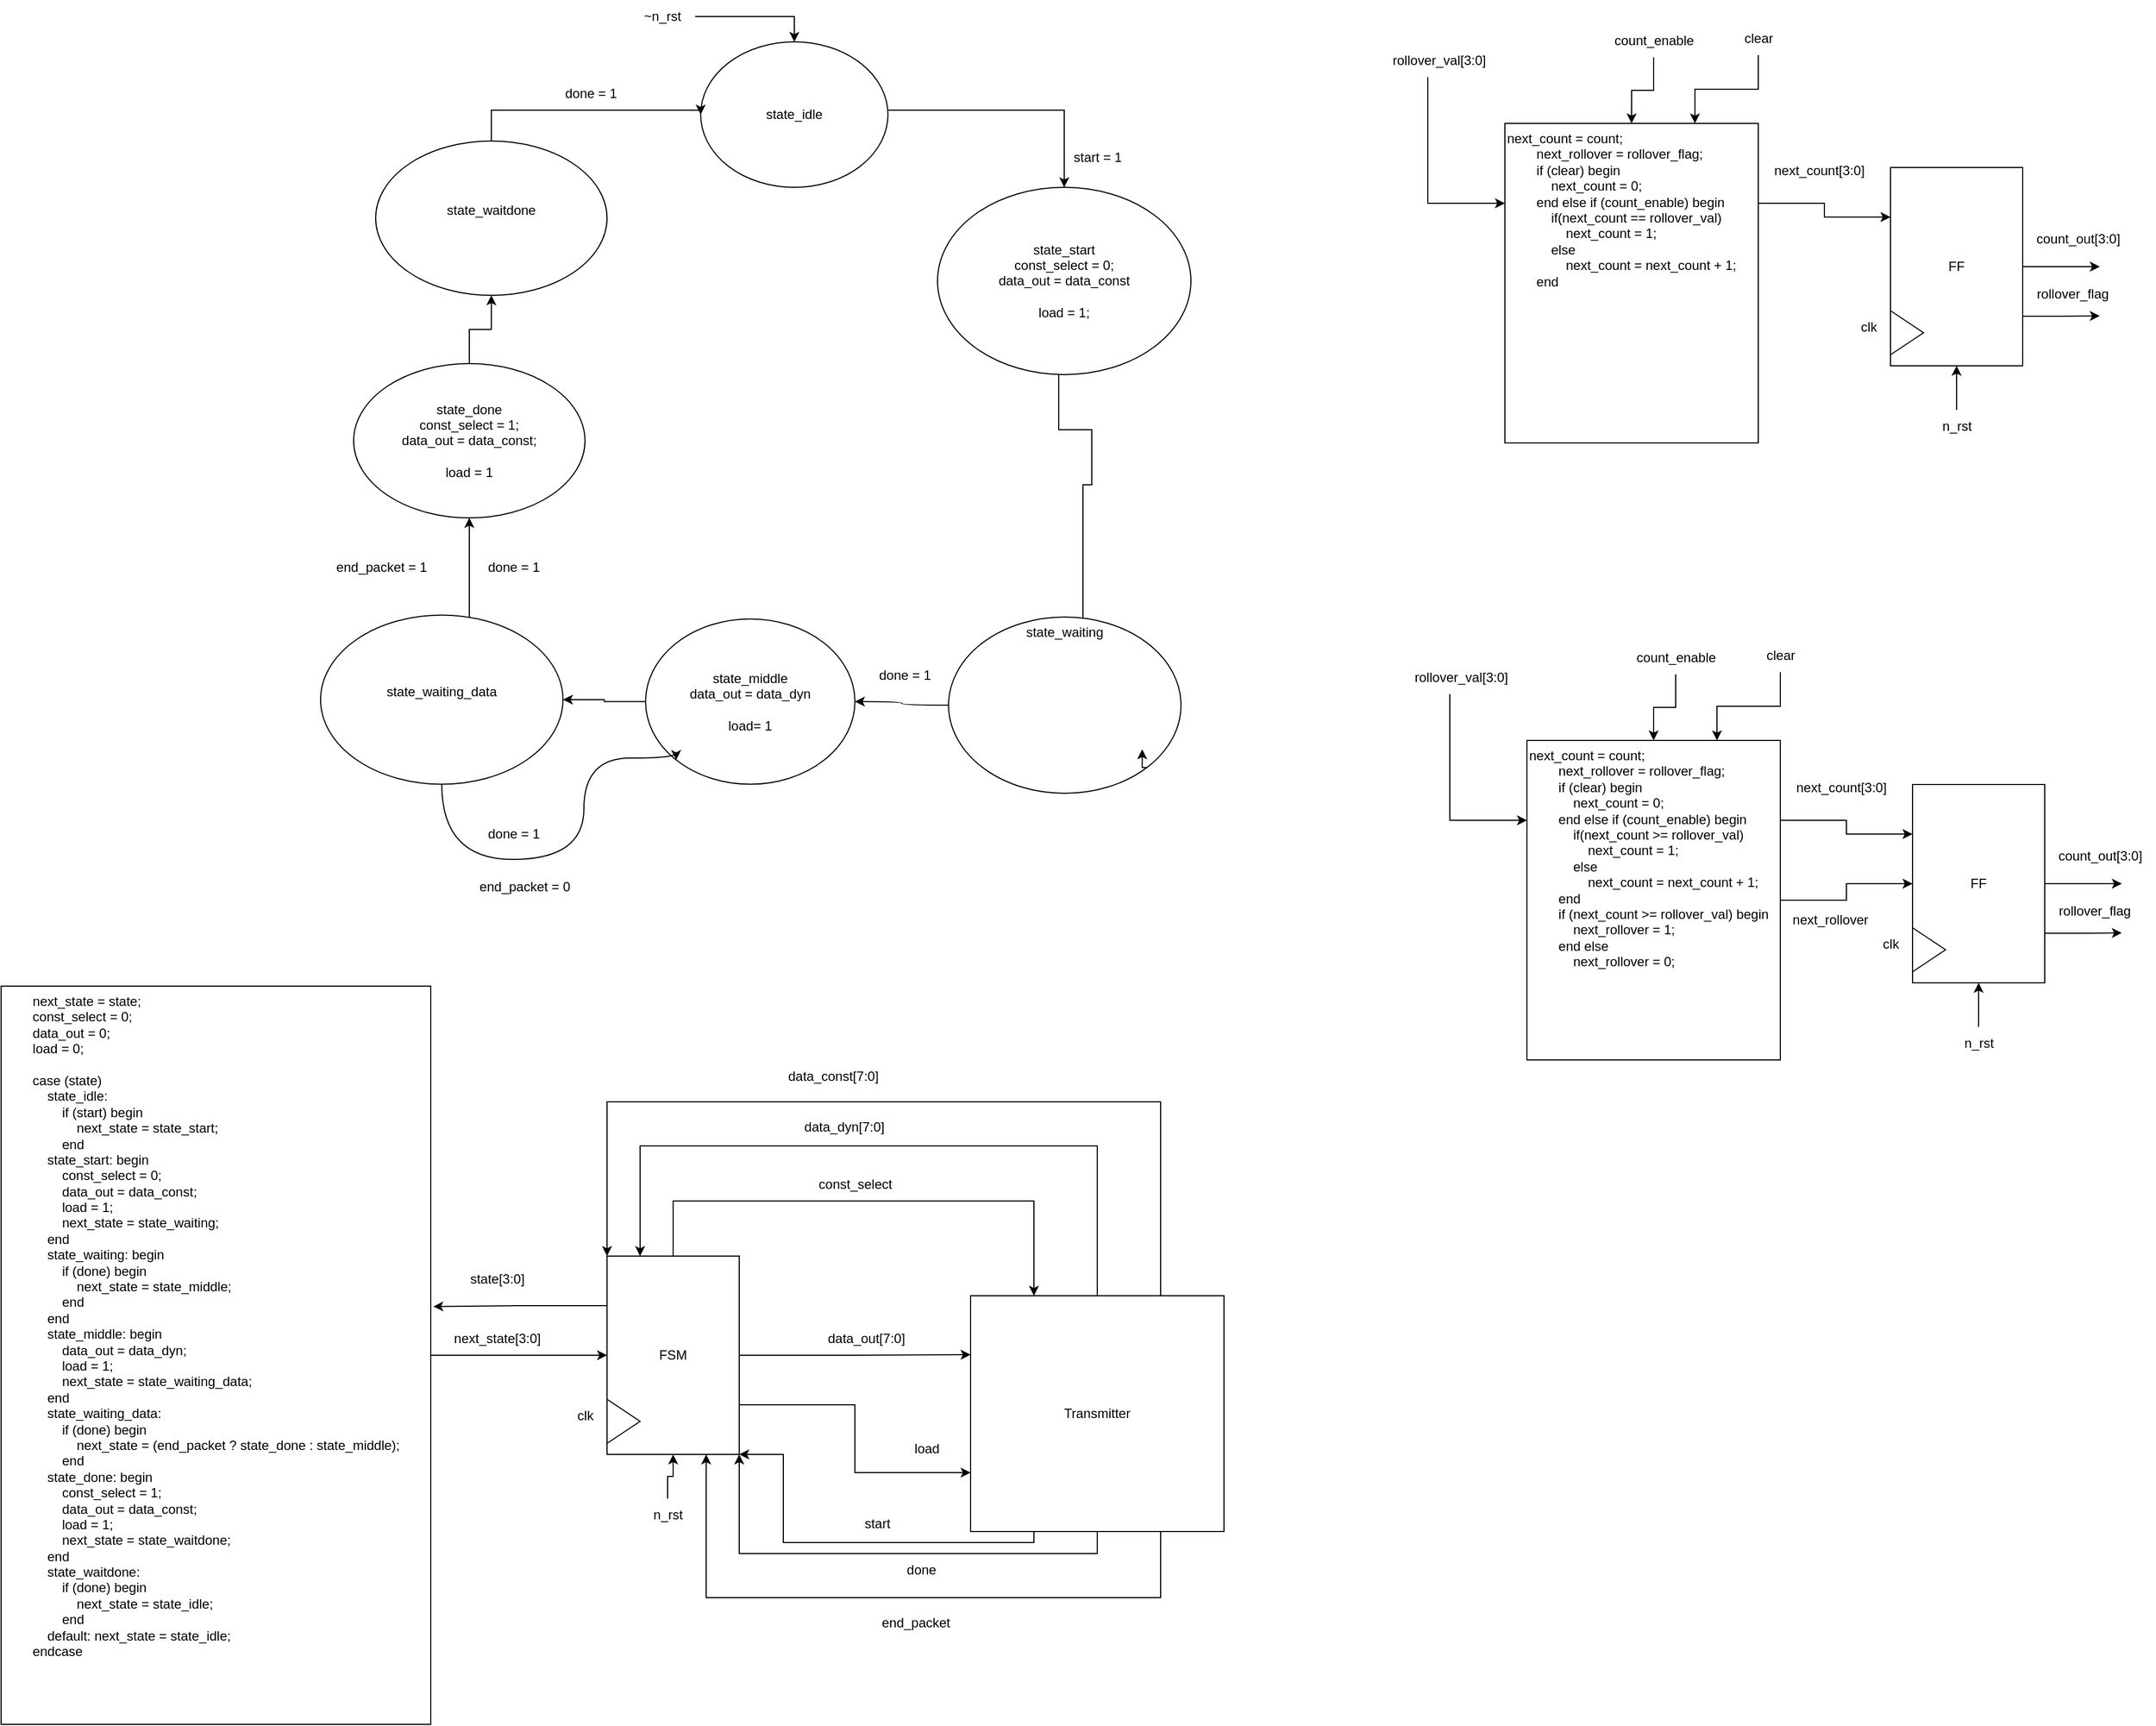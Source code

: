 <mxfile version="26.0.11">
  <diagram name="Page-1" id="50SsKfQvYK9gx2AvIsU-">
    <mxGraphModel dx="3149" dy="1291" grid="1" gridSize="10" guides="1" tooltips="1" connect="1" arrows="1" fold="1" page="1" pageScale="1" pageWidth="850" pageHeight="1100" math="0" shadow="0">
      <root>
        <mxCell id="0" />
        <mxCell id="1" parent="0" />
        <mxCell id="jVFi4coA5AOTTtgQ4oSD-25" value="" style="group" parent="1" vertex="1" connectable="0">
          <mxGeometry x="30" y="630" width="685" height="382" as="geometry" />
        </mxCell>
        <mxCell id="jVFi4coA5AOTTtgQ4oSD-8" style="edgeStyle=orthogonalEdgeStyle;rounded=0;orthogonalLoop=1;jettySize=auto;html=1;entryX=0;entryY=0.25;entryDx=0;entryDy=0;exitX=1;exitY=0.25;exitDx=0;exitDy=0;" parent="jVFi4coA5AOTTtgQ4oSD-25" source="jVFi4coA5AOTTtgQ4oSD-1" target="jVFi4coA5AOTTtgQ4oSD-3" edge="1">
          <mxGeometry relative="1" as="geometry" />
        </mxCell>
        <mxCell id="jVFi4coA5AOTTtgQ4oSD-23" style="edgeStyle=orthogonalEdgeStyle;rounded=0;orthogonalLoop=1;jettySize=auto;html=1;exitX=1;exitY=0.5;exitDx=0;exitDy=0;entryX=0;entryY=0.5;entryDx=0;entryDy=0;" parent="jVFi4coA5AOTTtgQ4oSD-25" source="jVFi4coA5AOTTtgQ4oSD-1" target="jVFi4coA5AOTTtgQ4oSD-3" edge="1">
          <mxGeometry relative="1" as="geometry" />
        </mxCell>
        <mxCell id="jVFi4coA5AOTTtgQ4oSD-1" value="&lt;div&gt;next_count = count;&lt;/div&gt;&lt;div&gt;&amp;nbsp; &amp;nbsp; &amp;nbsp; &amp;nbsp; next_rollover = rollover_flag;&lt;/div&gt;&lt;div&gt;&amp;nbsp; &amp;nbsp; &amp;nbsp; &amp;nbsp; if (clear) begin&lt;/div&gt;&lt;div&gt;&amp;nbsp; &amp;nbsp; &amp;nbsp; &amp;nbsp; &amp;nbsp; &amp;nbsp; next_count = 0;&lt;/div&gt;&lt;div&gt;&amp;nbsp; &amp;nbsp; &amp;nbsp; &amp;nbsp; end else if (count_enable) begin&lt;/div&gt;&lt;div&gt;&amp;nbsp; &amp;nbsp; &amp;nbsp; &amp;nbsp; &amp;nbsp; &amp;nbsp; if(next_count &amp;gt;= rollover_val)&lt;/div&gt;&lt;div&gt;&amp;nbsp; &amp;nbsp; &amp;nbsp; &amp;nbsp; &amp;nbsp; &amp;nbsp; &amp;nbsp; &amp;nbsp; next_count = 1;&amp;nbsp;&lt;/div&gt;&lt;div&gt;&amp;nbsp; &amp;nbsp; &amp;nbsp; &amp;nbsp; &amp;nbsp; &amp;nbsp; else&amp;nbsp;&lt;/div&gt;&lt;div&gt;&amp;nbsp; &amp;nbsp; &amp;nbsp; &amp;nbsp; &amp;nbsp; &amp;nbsp; &amp;nbsp; &amp;nbsp; next_count = next_count + 1;&lt;/div&gt;&lt;div&gt;&amp;nbsp; &amp;nbsp; &amp;nbsp; &amp;nbsp; end&lt;/div&gt;&lt;div&gt;&amp;nbsp; &amp;nbsp; &amp;nbsp; &amp;nbsp; if (next_count &amp;gt;= rollover_val) begin&lt;/div&gt;&lt;div&gt;&amp;nbsp; &amp;nbsp; &amp;nbsp; &amp;nbsp; &amp;nbsp; &amp;nbsp; next_rollover = 1;&lt;/div&gt;&lt;div&gt;&amp;nbsp; &amp;nbsp; &amp;nbsp; &amp;nbsp; end else&lt;/div&gt;&lt;div&gt;&amp;nbsp; &amp;nbsp; &amp;nbsp; &amp;nbsp; &amp;nbsp; &amp;nbsp; next_rollover = 0;&lt;/div&gt;" style="rounded=0;whiteSpace=wrap;html=1;align=left;verticalAlign=top;" parent="jVFi4coA5AOTTtgQ4oSD-25" vertex="1">
          <mxGeometry x="115" y="92" width="230" height="290" as="geometry" />
        </mxCell>
        <mxCell id="jVFi4coA5AOTTtgQ4oSD-5" value="" style="group" parent="jVFi4coA5AOTTtgQ4oSD-25" vertex="1" connectable="0">
          <mxGeometry x="465" y="132" width="120" height="180" as="geometry" />
        </mxCell>
        <mxCell id="jVFi4coA5AOTTtgQ4oSD-6" style="edgeStyle=orthogonalEdgeStyle;rounded=0;orthogonalLoop=1;jettySize=auto;html=1;" parent="jVFi4coA5AOTTtgQ4oSD-5" source="jVFi4coA5AOTTtgQ4oSD-3" edge="1">
          <mxGeometry relative="1" as="geometry">
            <mxPoint x="190" y="90" as="targetPoint" />
          </mxGeometry>
        </mxCell>
        <mxCell id="jVFi4coA5AOTTtgQ4oSD-13" style="edgeStyle=orthogonalEdgeStyle;rounded=0;orthogonalLoop=1;jettySize=auto;html=1;exitX=1;exitY=0.75;exitDx=0;exitDy=0;" parent="jVFi4coA5AOTTtgQ4oSD-5" source="jVFi4coA5AOTTtgQ4oSD-3" edge="1">
          <mxGeometry relative="1" as="geometry">
            <mxPoint x="190" y="134.724" as="targetPoint" />
          </mxGeometry>
        </mxCell>
        <mxCell id="jVFi4coA5AOTTtgQ4oSD-3" value="FF" style="rounded=0;whiteSpace=wrap;html=1;" parent="jVFi4coA5AOTTtgQ4oSD-5" vertex="1">
          <mxGeometry width="120" height="180" as="geometry" />
        </mxCell>
        <mxCell id="jVFi4coA5AOTTtgQ4oSD-4" value="" style="triangle;whiteSpace=wrap;html=1;" parent="jVFi4coA5AOTTtgQ4oSD-5" vertex="1">
          <mxGeometry y="130" width="30" height="40" as="geometry" />
        </mxCell>
        <mxCell id="jVFi4coA5AOTTtgQ4oSD-7" value="count_out[3:0]" style="text;html=1;align=center;verticalAlign=middle;resizable=0;points=[];autosize=1;strokeColor=none;fillColor=none;" parent="jVFi4coA5AOTTtgQ4oSD-25" vertex="1">
          <mxGeometry x="585" y="182" width="100" height="30" as="geometry" />
        </mxCell>
        <mxCell id="jVFi4coA5AOTTtgQ4oSD-9" value="next_count[3:0]" style="text;html=1;align=center;verticalAlign=middle;resizable=0;points=[];autosize=1;strokeColor=none;fillColor=none;" parent="jVFi4coA5AOTTtgQ4oSD-25" vertex="1">
          <mxGeometry x="345" y="120" width="110" height="30" as="geometry" />
        </mxCell>
        <mxCell id="jVFi4coA5AOTTtgQ4oSD-10" value="clk" style="text;html=1;align=center;verticalAlign=middle;resizable=0;points=[];autosize=1;strokeColor=none;fillColor=none;" parent="jVFi4coA5AOTTtgQ4oSD-25" vertex="1">
          <mxGeometry x="425" y="262" width="40" height="30" as="geometry" />
        </mxCell>
        <mxCell id="jVFi4coA5AOTTtgQ4oSD-12" style="edgeStyle=orthogonalEdgeStyle;rounded=0;orthogonalLoop=1;jettySize=auto;html=1;entryX=0.5;entryY=1;entryDx=0;entryDy=0;" parent="jVFi4coA5AOTTtgQ4oSD-25" source="jVFi4coA5AOTTtgQ4oSD-11" target="jVFi4coA5AOTTtgQ4oSD-3" edge="1">
          <mxGeometry relative="1" as="geometry" />
        </mxCell>
        <mxCell id="jVFi4coA5AOTTtgQ4oSD-11" value="n_rst" style="text;html=1;align=center;verticalAlign=middle;resizable=0;points=[];autosize=1;strokeColor=none;fillColor=none;" parent="jVFi4coA5AOTTtgQ4oSD-25" vertex="1">
          <mxGeometry x="500" y="352" width="50" height="30" as="geometry" />
        </mxCell>
        <mxCell id="jVFi4coA5AOTTtgQ4oSD-14" value="rollover_flag" style="text;html=1;align=center;verticalAlign=middle;resizable=0;points=[];autosize=1;strokeColor=none;fillColor=none;" parent="jVFi4coA5AOTTtgQ4oSD-25" vertex="1">
          <mxGeometry x="585" y="232" width="90" height="30" as="geometry" />
        </mxCell>
        <mxCell id="jVFi4coA5AOTTtgQ4oSD-16" style="edgeStyle=orthogonalEdgeStyle;rounded=0;orthogonalLoop=1;jettySize=auto;html=1;entryX=0.5;entryY=0;entryDx=0;entryDy=0;" parent="jVFi4coA5AOTTtgQ4oSD-25" source="jVFi4coA5AOTTtgQ4oSD-15" target="jVFi4coA5AOTTtgQ4oSD-1" edge="1">
          <mxGeometry relative="1" as="geometry" />
        </mxCell>
        <mxCell id="jVFi4coA5AOTTtgQ4oSD-15" value="count_enable" style="text;html=1;align=center;verticalAlign=middle;resizable=0;points=[];autosize=1;strokeColor=none;fillColor=none;" parent="jVFi4coA5AOTTtgQ4oSD-25" vertex="1">
          <mxGeometry x="200" y="2" width="100" height="30" as="geometry" />
        </mxCell>
        <mxCell id="jVFi4coA5AOTTtgQ4oSD-18" style="edgeStyle=orthogonalEdgeStyle;rounded=0;orthogonalLoop=1;jettySize=auto;html=1;entryX=0.75;entryY=0;entryDx=0;entryDy=0;" parent="jVFi4coA5AOTTtgQ4oSD-25" source="jVFi4coA5AOTTtgQ4oSD-17" target="jVFi4coA5AOTTtgQ4oSD-1" edge="1">
          <mxGeometry relative="1" as="geometry" />
        </mxCell>
        <mxCell id="jVFi4coA5AOTTtgQ4oSD-17" value="clear" style="text;html=1;align=center;verticalAlign=middle;resizable=0;points=[];autosize=1;strokeColor=none;fillColor=none;" parent="jVFi4coA5AOTTtgQ4oSD-25" vertex="1">
          <mxGeometry x="320" width="50" height="30" as="geometry" />
        </mxCell>
        <mxCell id="jVFi4coA5AOTTtgQ4oSD-20" style="edgeStyle=orthogonalEdgeStyle;rounded=0;orthogonalLoop=1;jettySize=auto;html=1;entryX=0;entryY=0.25;entryDx=0;entryDy=0;" parent="jVFi4coA5AOTTtgQ4oSD-25" source="jVFi4coA5AOTTtgQ4oSD-19" target="jVFi4coA5AOTTtgQ4oSD-1" edge="1">
          <mxGeometry relative="1" as="geometry">
            <Array as="points">
              <mxPoint x="45" y="165" />
            </Array>
          </mxGeometry>
        </mxCell>
        <mxCell id="jVFi4coA5AOTTtgQ4oSD-19" value="rollover_val[3:0]" style="text;html=1;align=center;verticalAlign=middle;resizable=0;points=[];autosize=1;strokeColor=none;fillColor=none;" parent="jVFi4coA5AOTTtgQ4oSD-25" vertex="1">
          <mxGeometry y="20" width="110" height="30" as="geometry" />
        </mxCell>
        <mxCell id="jVFi4coA5AOTTtgQ4oSD-24" value="next_rollover" style="text;html=1;align=center;verticalAlign=middle;resizable=0;points=[];autosize=1;strokeColor=none;fillColor=none;" parent="jVFi4coA5AOTTtgQ4oSD-25" vertex="1">
          <mxGeometry x="345" y="240" width="90" height="30" as="geometry" />
        </mxCell>
        <mxCell id="jVFi4coA5AOTTtgQ4oSD-30" value="" style="group" parent="1" vertex="1" connectable="0">
          <mxGeometry x="-690" y="1190" width="120" height="180" as="geometry" />
        </mxCell>
        <mxCell id="jVFi4coA5AOTTtgQ4oSD-33" value="FSM" style="rounded=0;whiteSpace=wrap;html=1;" parent="jVFi4coA5AOTTtgQ4oSD-30" vertex="1">
          <mxGeometry width="120" height="180" as="geometry" />
        </mxCell>
        <mxCell id="jVFi4coA5AOTTtgQ4oSD-34" value="" style="triangle;whiteSpace=wrap;html=1;" parent="jVFi4coA5AOTTtgQ4oSD-30" vertex="1">
          <mxGeometry y="130" width="30" height="40" as="geometry" />
        </mxCell>
        <mxCell id="jVFi4coA5AOTTtgQ4oSD-35" value="data_out[7:0]" style="text;html=1;align=center;verticalAlign=middle;resizable=0;points=[];autosize=1;strokeColor=none;fillColor=none;" parent="1" vertex="1">
          <mxGeometry x="-500" y="1250" width="90" height="30" as="geometry" />
        </mxCell>
        <mxCell id="jVFi4coA5AOTTtgQ4oSD-37" value="clk" style="text;html=1;align=center;verticalAlign=middle;resizable=0;points=[];autosize=1;strokeColor=none;fillColor=none;" parent="1" vertex="1">
          <mxGeometry x="-730" y="1320" width="40" height="30" as="geometry" />
        </mxCell>
        <mxCell id="jVFi4coA5AOTTtgQ4oSD-38" style="edgeStyle=orthogonalEdgeStyle;rounded=0;orthogonalLoop=1;jettySize=auto;html=1;entryX=0.5;entryY=1;entryDx=0;entryDy=0;" parent="1" source="jVFi4coA5AOTTtgQ4oSD-39" target="jVFi4coA5AOTTtgQ4oSD-33" edge="1">
          <mxGeometry relative="1" as="geometry" />
        </mxCell>
        <mxCell id="jVFi4coA5AOTTtgQ4oSD-39" value="n_rst" style="text;html=1;align=center;verticalAlign=middle;resizable=0;points=[];autosize=1;strokeColor=none;fillColor=none;" parent="1" vertex="1">
          <mxGeometry x="-660" y="1410" width="50" height="30" as="geometry" />
        </mxCell>
        <mxCell id="jVFi4coA5AOTTtgQ4oSD-40" value="load" style="text;html=1;align=center;verticalAlign=middle;resizable=0;points=[];autosize=1;strokeColor=none;fillColor=none;" parent="1" vertex="1">
          <mxGeometry x="-425" y="1350" width="50" height="30" as="geometry" />
        </mxCell>
        <mxCell id="jVFi4coA5AOTTtgQ4oSD-48" style="edgeStyle=orthogonalEdgeStyle;rounded=0;orthogonalLoop=1;jettySize=auto;html=1;entryX=0.25;entryY=0;entryDx=0;entryDy=0;" parent="1" source="jVFi4coA5AOTTtgQ4oSD-33" target="kdzPkUjt_pwpQdsMTj5A-1" edge="1">
          <mxGeometry relative="1" as="geometry">
            <Array as="points">
              <mxPoint x="-630" y="1140" />
              <mxPoint x="-303" y="1140" />
            </Array>
            <mxPoint x="-905" y="1080" as="targetPoint" />
          </mxGeometry>
        </mxCell>
        <mxCell id="jVFi4coA5AOTTtgQ4oSD-49" value="const_select" style="text;html=1;align=center;verticalAlign=middle;resizable=0;points=[];autosize=1;strokeColor=none;fillColor=none;" parent="1" vertex="1">
          <mxGeometry x="-510" y="1110" width="90" height="30" as="geometry" />
        </mxCell>
        <mxCell id="0vz09dz1WmGnayX4greh-2" style="edgeStyle=orthogonalEdgeStyle;rounded=0;orthogonalLoop=1;jettySize=auto;html=1;exitX=0.5;exitY=0;exitDx=0;exitDy=0;entryX=0.25;entryY=0;entryDx=0;entryDy=0;" edge="1" parent="1" source="kdzPkUjt_pwpQdsMTj5A-1" target="jVFi4coA5AOTTtgQ4oSD-33">
          <mxGeometry relative="1" as="geometry">
            <Array as="points">
              <mxPoint x="-245" y="1090" />
              <mxPoint x="-660" y="1090" />
            </Array>
          </mxGeometry>
        </mxCell>
        <mxCell id="0vz09dz1WmGnayX4greh-5" style="edgeStyle=orthogonalEdgeStyle;rounded=0;orthogonalLoop=1;jettySize=auto;html=1;exitX=0.75;exitY=0;exitDx=0;exitDy=0;entryX=0;entryY=0;entryDx=0;entryDy=0;" edge="1" parent="1" source="kdzPkUjt_pwpQdsMTj5A-1" target="jVFi4coA5AOTTtgQ4oSD-33">
          <mxGeometry relative="1" as="geometry">
            <Array as="points">
              <mxPoint x="-187" y="1050" />
              <mxPoint x="-690" y="1050" />
            </Array>
          </mxGeometry>
        </mxCell>
        <mxCell id="0vz09dz1WmGnayX4greh-7" style="edgeStyle=orthogonalEdgeStyle;rounded=0;orthogonalLoop=1;jettySize=auto;html=1;exitX=0.5;exitY=1;exitDx=0;exitDy=0;entryX=1;entryY=1;entryDx=0;entryDy=0;" edge="1" parent="1" source="kdzPkUjt_pwpQdsMTj5A-1" target="jVFi4coA5AOTTtgQ4oSD-33">
          <mxGeometry relative="1" as="geometry" />
        </mxCell>
        <mxCell id="0vz09dz1WmGnayX4greh-11" style="edgeStyle=orthogonalEdgeStyle;rounded=0;orthogonalLoop=1;jettySize=auto;html=1;exitX=0.75;exitY=1;exitDx=0;exitDy=0;entryX=0.75;entryY=1;entryDx=0;entryDy=0;" edge="1" parent="1" source="kdzPkUjt_pwpQdsMTj5A-1" target="jVFi4coA5AOTTtgQ4oSD-33">
          <mxGeometry relative="1" as="geometry">
            <Array as="points">
              <mxPoint x="-187" y="1500" />
              <mxPoint x="-600" y="1500" />
            </Array>
          </mxGeometry>
        </mxCell>
        <mxCell id="0vz09dz1WmGnayX4greh-13" style="edgeStyle=orthogonalEdgeStyle;rounded=0;orthogonalLoop=1;jettySize=auto;html=1;exitX=0.25;exitY=1;exitDx=0;exitDy=0;entryX=1;entryY=1;entryDx=0;entryDy=0;" edge="1" parent="1" source="kdzPkUjt_pwpQdsMTj5A-1" target="jVFi4coA5AOTTtgQ4oSD-33">
          <mxGeometry relative="1" as="geometry">
            <Array as="points">
              <mxPoint x="-303" y="1450" />
              <mxPoint x="-530" y="1450" />
              <mxPoint x="-530" y="1370" />
            </Array>
          </mxGeometry>
        </mxCell>
        <mxCell id="kdzPkUjt_pwpQdsMTj5A-1" value="&lt;div align=&quot;center&quot;&gt;Transmitter&lt;/div&gt;" style="rounded=0;whiteSpace=wrap;html=1;align=center;verticalAlign=middle;" parent="1" vertex="1">
          <mxGeometry x="-360" y="1226" width="230" height="214" as="geometry" />
        </mxCell>
        <mxCell id="kdzPkUjt_pwpQdsMTj5A-4" style="edgeStyle=orthogonalEdgeStyle;rounded=0;orthogonalLoop=1;jettySize=auto;html=1;entryX=0;entryY=0.5;entryDx=0;entryDy=0;" parent="1" source="kdzPkUjt_pwpQdsMTj5A-3" target="jVFi4coA5AOTTtgQ4oSD-33" edge="1">
          <mxGeometry relative="1" as="geometry" />
        </mxCell>
        <mxCell id="kdzPkUjt_pwpQdsMTj5A-3" value="&lt;div&gt;&lt;span style=&quot;white-space: pre;&quot;&gt;&#x9;&lt;/span&gt;next_state = state;&lt;/div&gt;&lt;div&gt;&amp;nbsp; &amp;nbsp; &amp;nbsp; &amp;nbsp; const_select = 0;&lt;/div&gt;&lt;div&gt;&amp;nbsp; &amp;nbsp; &amp;nbsp; &amp;nbsp; data_out = 0;&lt;/div&gt;&lt;div&gt;&amp;nbsp; &amp;nbsp; &amp;nbsp; &amp;nbsp; load = 0;&lt;/div&gt;&lt;div&gt;&lt;br&gt;&lt;/div&gt;&lt;div&gt;&amp;nbsp; &amp;nbsp; &amp;nbsp; &amp;nbsp; case (state)&lt;/div&gt;&lt;div&gt;&amp;nbsp; &amp;nbsp; &amp;nbsp; &amp;nbsp; &amp;nbsp; &amp;nbsp; state_idle:&amp;nbsp;&lt;/div&gt;&lt;div&gt;&amp;nbsp; &amp;nbsp; &amp;nbsp; &amp;nbsp; &amp;nbsp; &amp;nbsp; &amp;nbsp; &amp;nbsp; if (start) begin&lt;/div&gt;&lt;div&gt;&amp;nbsp; &amp;nbsp; &amp;nbsp; &amp;nbsp; &amp;nbsp; &amp;nbsp; &amp;nbsp; &amp;nbsp; &amp;nbsp; &amp;nbsp; next_state = state_start;&lt;/div&gt;&lt;div&gt;&amp;nbsp; &amp;nbsp; &amp;nbsp; &amp;nbsp; &amp;nbsp; &amp;nbsp; &amp;nbsp; &amp;nbsp; end&lt;/div&gt;&lt;div&gt;&amp;nbsp; &amp;nbsp; &amp;nbsp; &amp;nbsp; &amp;nbsp; &amp;nbsp; state_start: begin&lt;/div&gt;&lt;div&gt;&amp;nbsp; &amp;nbsp; &amp;nbsp; &amp;nbsp; &amp;nbsp; &amp;nbsp; &amp;nbsp; &amp;nbsp; const_select = 0;&lt;/div&gt;&lt;div&gt;&amp;nbsp; &amp;nbsp; &amp;nbsp; &amp;nbsp; &amp;nbsp; &amp;nbsp; &amp;nbsp; &amp;nbsp; data_out = data_const;&lt;/div&gt;&lt;div&gt;&amp;nbsp; &amp;nbsp; &amp;nbsp; &amp;nbsp; &amp;nbsp; &amp;nbsp; &amp;nbsp; &amp;nbsp; load = 1;&lt;/div&gt;&lt;div&gt;&amp;nbsp; &amp;nbsp; &amp;nbsp; &amp;nbsp; &amp;nbsp; &amp;nbsp; &amp;nbsp; &amp;nbsp; next_state = state_waiting;&lt;/div&gt;&lt;div&gt;&amp;nbsp; &amp;nbsp; &amp;nbsp; &amp;nbsp; &amp;nbsp; &amp;nbsp; end&lt;/div&gt;&lt;div&gt;&amp;nbsp; &amp;nbsp; &amp;nbsp; &amp;nbsp; &amp;nbsp; &amp;nbsp; state_waiting: begin&lt;/div&gt;&lt;div&gt;&amp;nbsp; &amp;nbsp; &amp;nbsp; &amp;nbsp; &amp;nbsp; &amp;nbsp; &amp;nbsp; &amp;nbsp; if (done) begin&lt;/div&gt;&lt;div&gt;&amp;nbsp; &amp;nbsp; &amp;nbsp; &amp;nbsp; &amp;nbsp; &amp;nbsp; &amp;nbsp; &amp;nbsp; &amp;nbsp; &amp;nbsp; next_state = state_middle;&lt;/div&gt;&lt;div&gt;&amp;nbsp; &amp;nbsp; &amp;nbsp; &amp;nbsp; &amp;nbsp; &amp;nbsp; &amp;nbsp; &amp;nbsp; end&lt;/div&gt;&lt;div&gt;&amp;nbsp; &amp;nbsp; &amp;nbsp; &amp;nbsp; &amp;nbsp; &amp;nbsp; end&lt;/div&gt;&lt;div&gt;&amp;nbsp; &amp;nbsp; &amp;nbsp; &amp;nbsp; &amp;nbsp; &amp;nbsp; state_middle: begin&lt;/div&gt;&lt;div&gt;&amp;nbsp; &amp;nbsp; &amp;nbsp; &amp;nbsp; &amp;nbsp; &amp;nbsp; &amp;nbsp; &amp;nbsp; data_out = data_dyn;&lt;/div&gt;&lt;div&gt;&amp;nbsp; &amp;nbsp; &amp;nbsp; &amp;nbsp; &amp;nbsp; &amp;nbsp; &amp;nbsp; &amp;nbsp; load = 1;&amp;nbsp;&lt;/div&gt;&lt;div&gt;&amp;nbsp; &amp;nbsp; &amp;nbsp; &amp;nbsp; &amp;nbsp; &amp;nbsp; &amp;nbsp; &amp;nbsp; next_state = state_waiting_data;&lt;/div&gt;&lt;div&gt;&amp;nbsp; &amp;nbsp; &amp;nbsp; &amp;nbsp; &amp;nbsp; &amp;nbsp; end&lt;/div&gt;&lt;div&gt;&amp;nbsp; &amp;nbsp; &amp;nbsp; &amp;nbsp; &amp;nbsp; &amp;nbsp; state_waiting_data:&lt;/div&gt;&lt;div&gt;&amp;nbsp; &amp;nbsp; &amp;nbsp; &amp;nbsp; &amp;nbsp; &amp;nbsp; &amp;nbsp; &amp;nbsp; if (done) begin&lt;/div&gt;&lt;div&gt;&amp;nbsp; &amp;nbsp; &amp;nbsp; &amp;nbsp; &amp;nbsp; &amp;nbsp; &amp;nbsp; &amp;nbsp; &amp;nbsp; &amp;nbsp; next_state = (end_packet ? state_done : state_middle);&lt;/div&gt;&lt;div&gt;&amp;nbsp; &amp;nbsp; &amp;nbsp; &amp;nbsp; &amp;nbsp; &amp;nbsp; &amp;nbsp; &amp;nbsp; end&lt;/div&gt;&lt;div&gt;&amp;nbsp; &amp;nbsp; &amp;nbsp; &amp;nbsp; &amp;nbsp; &amp;nbsp; state_done: begin&lt;/div&gt;&lt;div&gt;&amp;nbsp; &amp;nbsp; &amp;nbsp; &amp;nbsp; &amp;nbsp; &amp;nbsp; &amp;nbsp; &amp;nbsp; const_select = 1;&lt;/div&gt;&lt;div&gt;&amp;nbsp; &amp;nbsp; &amp;nbsp; &amp;nbsp; &amp;nbsp; &amp;nbsp; &amp;nbsp; &amp;nbsp; data_out = data_const;&lt;/div&gt;&lt;div&gt;&amp;nbsp; &amp;nbsp; &amp;nbsp; &amp;nbsp; &amp;nbsp; &amp;nbsp; &amp;nbsp; &amp;nbsp; load = 1;&lt;/div&gt;&lt;div&gt;&amp;nbsp; &amp;nbsp; &amp;nbsp; &amp;nbsp; &amp;nbsp; &amp;nbsp; &amp;nbsp; &amp;nbsp; next_state = state_waitdone;&lt;/div&gt;&lt;div&gt;&amp;nbsp; &amp;nbsp; &amp;nbsp; &amp;nbsp; &amp;nbsp; &amp;nbsp; end&lt;/div&gt;&lt;div&gt;&amp;nbsp; &amp;nbsp; &amp;nbsp; &amp;nbsp; &amp;nbsp; &amp;nbsp; state_waitdone:&lt;/div&gt;&lt;div&gt;&amp;nbsp; &amp;nbsp; &amp;nbsp; &amp;nbsp; &amp;nbsp; &amp;nbsp; &amp;nbsp; &amp;nbsp; if (done) begin&lt;/div&gt;&lt;div&gt;&amp;nbsp; &amp;nbsp; &amp;nbsp; &amp;nbsp; &amp;nbsp; &amp;nbsp; &amp;nbsp; &amp;nbsp; &amp;nbsp; &amp;nbsp; next_state = state_idle;&lt;/div&gt;&lt;div&gt;&amp;nbsp; &amp;nbsp; &amp;nbsp; &amp;nbsp; &amp;nbsp; &amp;nbsp; &amp;nbsp; &amp;nbsp; end&lt;/div&gt;&lt;div&gt;&amp;nbsp; &amp;nbsp; &amp;nbsp; &amp;nbsp; &amp;nbsp; &amp;nbsp; default: next_state = state_idle;&amp;nbsp;&lt;/div&gt;&lt;div&gt;&amp;nbsp; &amp;nbsp; &amp;nbsp; &amp;nbsp; endcase&lt;/div&gt;" style="rounded=0;whiteSpace=wrap;html=1;align=left;verticalAlign=top;" parent="1" vertex="1">
          <mxGeometry x="-1240" y="945" width="390" height="670" as="geometry" />
        </mxCell>
        <mxCell id="kdzPkUjt_pwpQdsMTj5A-5" value="next_state[3:0]" style="text;html=1;align=center;verticalAlign=middle;resizable=0;points=[];autosize=1;strokeColor=none;fillColor=none;" parent="1" vertex="1">
          <mxGeometry x="-840" y="1250" width="100" height="30" as="geometry" />
        </mxCell>
        <mxCell id="jVFi4coA5AOTTtgQ4oSD-32" style="edgeStyle=orthogonalEdgeStyle;rounded=0;orthogonalLoop=1;jettySize=auto;html=1;exitX=1;exitY=0.75;exitDx=0;exitDy=0;entryX=0;entryY=0.75;entryDx=0;entryDy=0;" parent="1" source="jVFi4coA5AOTTtgQ4oSD-33" target="kdzPkUjt_pwpQdsMTj5A-1" edge="1">
          <mxGeometry relative="1" as="geometry">
            <mxPoint x="-355" y="1292.724" as="targetPoint" />
          </mxGeometry>
        </mxCell>
        <mxCell id="jVFi4coA5AOTTtgQ4oSD-31" style="edgeStyle=orthogonalEdgeStyle;rounded=0;orthogonalLoop=1;jettySize=auto;html=1;entryX=0;entryY=0.25;entryDx=0;entryDy=0;" parent="1" source="jVFi4coA5AOTTtgQ4oSD-33" target="kdzPkUjt_pwpQdsMTj5A-1" edge="1">
          <mxGeometry relative="1" as="geometry">
            <mxPoint x="-355" y="1248" as="targetPoint" />
          </mxGeometry>
        </mxCell>
        <mxCell id="kdzPkUjt_pwpQdsMTj5A-29" style="edgeStyle=orthogonalEdgeStyle;rounded=0;orthogonalLoop=1;jettySize=auto;html=1;entryX=0;entryY=0.25;entryDx=0;entryDy=0;exitX=1;exitY=0.25;exitDx=0;exitDy=0;" parent="1" source="kdzPkUjt_pwpQdsMTj5A-31" target="kdzPkUjt_pwpQdsMTj5A-35" edge="1">
          <mxGeometry relative="1" as="geometry" />
        </mxCell>
        <mxCell id="kdzPkUjt_pwpQdsMTj5A-31" value="&lt;div&gt;next_count = count;&lt;/div&gt;&lt;div&gt;&amp;nbsp; &amp;nbsp; &amp;nbsp; &amp;nbsp; next_rollover = rollover_flag;&lt;/div&gt;&lt;div&gt;&amp;nbsp; &amp;nbsp; &amp;nbsp; &amp;nbsp; if (clear) begin&lt;/div&gt;&lt;div&gt;&amp;nbsp; &amp;nbsp; &amp;nbsp; &amp;nbsp; &amp;nbsp; &amp;nbsp; next_count = 0;&lt;/div&gt;&lt;div&gt;&amp;nbsp; &amp;nbsp; &amp;nbsp; &amp;nbsp; end else if (count_enable) begin&lt;/div&gt;&lt;div&gt;&amp;nbsp; &amp;nbsp; &amp;nbsp; &amp;nbsp; &amp;nbsp; &amp;nbsp; if(next_count == rollover_val)&lt;/div&gt;&lt;div&gt;&amp;nbsp; &amp;nbsp; &amp;nbsp; &amp;nbsp; &amp;nbsp; &amp;nbsp; &amp;nbsp; &amp;nbsp; next_count = 1;&amp;nbsp;&lt;/div&gt;&lt;div&gt;&amp;nbsp; &amp;nbsp; &amp;nbsp; &amp;nbsp; &amp;nbsp; &amp;nbsp; else&amp;nbsp;&lt;/div&gt;&lt;div&gt;&amp;nbsp; &amp;nbsp; &amp;nbsp; &amp;nbsp; &amp;nbsp; &amp;nbsp; &amp;nbsp; &amp;nbsp; next_count = next_count + 1;&lt;/div&gt;&lt;div&gt;&amp;nbsp; &amp;nbsp; &amp;nbsp; &amp;nbsp; end&lt;/div&gt;&lt;div&gt;&lt;br&gt;&lt;/div&gt;" style="rounded=0;whiteSpace=wrap;html=1;align=left;verticalAlign=top;" parent="1" vertex="1">
          <mxGeometry x="125" y="162" width="230" height="290" as="geometry" />
        </mxCell>
        <mxCell id="kdzPkUjt_pwpQdsMTj5A-32" value="" style="group" parent="1" vertex="1" connectable="0">
          <mxGeometry x="475" y="202" width="120" height="180" as="geometry" />
        </mxCell>
        <mxCell id="kdzPkUjt_pwpQdsMTj5A-33" style="edgeStyle=orthogonalEdgeStyle;rounded=0;orthogonalLoop=1;jettySize=auto;html=1;" parent="kdzPkUjt_pwpQdsMTj5A-32" source="kdzPkUjt_pwpQdsMTj5A-35" edge="1">
          <mxGeometry relative="1" as="geometry">
            <mxPoint x="190" y="90" as="targetPoint" />
          </mxGeometry>
        </mxCell>
        <mxCell id="kdzPkUjt_pwpQdsMTj5A-34" style="edgeStyle=orthogonalEdgeStyle;rounded=0;orthogonalLoop=1;jettySize=auto;html=1;exitX=1;exitY=0.75;exitDx=0;exitDy=0;" parent="kdzPkUjt_pwpQdsMTj5A-32" source="kdzPkUjt_pwpQdsMTj5A-35" edge="1">
          <mxGeometry relative="1" as="geometry">
            <mxPoint x="190" y="134.724" as="targetPoint" />
          </mxGeometry>
        </mxCell>
        <mxCell id="kdzPkUjt_pwpQdsMTj5A-35" value="FF" style="rounded=0;whiteSpace=wrap;html=1;" parent="kdzPkUjt_pwpQdsMTj5A-32" vertex="1">
          <mxGeometry width="120" height="180" as="geometry" />
        </mxCell>
        <mxCell id="kdzPkUjt_pwpQdsMTj5A-36" value="" style="triangle;whiteSpace=wrap;html=1;" parent="kdzPkUjt_pwpQdsMTj5A-32" vertex="1">
          <mxGeometry y="130" width="30" height="40" as="geometry" />
        </mxCell>
        <mxCell id="kdzPkUjt_pwpQdsMTj5A-37" value="count_out[3:0]" style="text;html=1;align=center;verticalAlign=middle;resizable=0;points=[];autosize=1;strokeColor=none;fillColor=none;" parent="1" vertex="1">
          <mxGeometry x="595" y="252" width="100" height="30" as="geometry" />
        </mxCell>
        <mxCell id="kdzPkUjt_pwpQdsMTj5A-38" value="next_count[3:0]" style="text;html=1;align=center;verticalAlign=middle;resizable=0;points=[];autosize=1;strokeColor=none;fillColor=none;" parent="1" vertex="1">
          <mxGeometry x="355" y="190" width="110" height="30" as="geometry" />
        </mxCell>
        <mxCell id="kdzPkUjt_pwpQdsMTj5A-39" value="clk" style="text;html=1;align=center;verticalAlign=middle;resizable=0;points=[];autosize=1;strokeColor=none;fillColor=none;" parent="1" vertex="1">
          <mxGeometry x="435" y="332" width="40" height="30" as="geometry" />
        </mxCell>
        <mxCell id="kdzPkUjt_pwpQdsMTj5A-40" style="edgeStyle=orthogonalEdgeStyle;rounded=0;orthogonalLoop=1;jettySize=auto;html=1;entryX=0.5;entryY=1;entryDx=0;entryDy=0;" parent="1" source="kdzPkUjt_pwpQdsMTj5A-41" target="kdzPkUjt_pwpQdsMTj5A-35" edge="1">
          <mxGeometry relative="1" as="geometry" />
        </mxCell>
        <mxCell id="kdzPkUjt_pwpQdsMTj5A-41" value="n_rst" style="text;html=1;align=center;verticalAlign=middle;resizable=0;points=[];autosize=1;strokeColor=none;fillColor=none;" parent="1" vertex="1">
          <mxGeometry x="510" y="422" width="50" height="30" as="geometry" />
        </mxCell>
        <mxCell id="kdzPkUjt_pwpQdsMTj5A-42" value="rollover_flag" style="text;html=1;align=center;verticalAlign=middle;resizable=0;points=[];autosize=1;strokeColor=none;fillColor=none;" parent="1" vertex="1">
          <mxGeometry x="595" y="302" width="90" height="30" as="geometry" />
        </mxCell>
        <mxCell id="kdzPkUjt_pwpQdsMTj5A-43" style="edgeStyle=orthogonalEdgeStyle;rounded=0;orthogonalLoop=1;jettySize=auto;html=1;entryX=0.5;entryY=0;entryDx=0;entryDy=0;" parent="1" source="kdzPkUjt_pwpQdsMTj5A-44" target="kdzPkUjt_pwpQdsMTj5A-31" edge="1">
          <mxGeometry relative="1" as="geometry" />
        </mxCell>
        <mxCell id="kdzPkUjt_pwpQdsMTj5A-44" value="count_enable" style="text;html=1;align=center;verticalAlign=middle;resizable=0;points=[];autosize=1;strokeColor=none;fillColor=none;" parent="1" vertex="1">
          <mxGeometry x="210" y="72" width="100" height="30" as="geometry" />
        </mxCell>
        <mxCell id="kdzPkUjt_pwpQdsMTj5A-45" style="edgeStyle=orthogonalEdgeStyle;rounded=0;orthogonalLoop=1;jettySize=auto;html=1;entryX=0.75;entryY=0;entryDx=0;entryDy=0;" parent="1" source="kdzPkUjt_pwpQdsMTj5A-46" target="kdzPkUjt_pwpQdsMTj5A-31" edge="1">
          <mxGeometry relative="1" as="geometry" />
        </mxCell>
        <mxCell id="kdzPkUjt_pwpQdsMTj5A-46" value="clear" style="text;html=1;align=center;verticalAlign=middle;resizable=0;points=[];autosize=1;strokeColor=none;fillColor=none;" parent="1" vertex="1">
          <mxGeometry x="330" y="70" width="50" height="30" as="geometry" />
        </mxCell>
        <mxCell id="kdzPkUjt_pwpQdsMTj5A-47" style="edgeStyle=orthogonalEdgeStyle;rounded=0;orthogonalLoop=1;jettySize=auto;html=1;entryX=0;entryY=0.25;entryDx=0;entryDy=0;" parent="1" source="kdzPkUjt_pwpQdsMTj5A-48" target="kdzPkUjt_pwpQdsMTj5A-31" edge="1">
          <mxGeometry relative="1" as="geometry">
            <Array as="points">
              <mxPoint x="55" y="235" />
            </Array>
          </mxGeometry>
        </mxCell>
        <mxCell id="kdzPkUjt_pwpQdsMTj5A-48" value="rollover_val[3:0]" style="text;html=1;align=center;verticalAlign=middle;resizable=0;points=[];autosize=1;strokeColor=none;fillColor=none;" parent="1" vertex="1">
          <mxGeometry x="10" y="90" width="110" height="30" as="geometry" />
        </mxCell>
        <mxCell id="0vz09dz1WmGnayX4greh-1" value="" style="group" vertex="1" connectable="0" parent="1">
          <mxGeometry x="-950" y="50" width="790" height="820" as="geometry" />
        </mxCell>
        <mxCell id="kdzPkUjt_pwpQdsMTj5A-52" style="edgeStyle=orthogonalEdgeStyle;rounded=0;orthogonalLoop=1;jettySize=auto;html=1;entryX=0.5;entryY=0;entryDx=0;entryDy=0;verticalAlign=top;" parent="0vz09dz1WmGnayX4greh-1" source="kdzPkUjt_pwpQdsMTj5A-50" target="kdzPkUjt_pwpQdsMTj5A-51" edge="1">
          <mxGeometry relative="1" as="geometry">
            <Array as="points">
              <mxPoint x="675" y="100" />
            </Array>
          </mxGeometry>
        </mxCell>
        <mxCell id="kdzPkUjt_pwpQdsMTj5A-50" value="state_idle" style="ellipse;whiteSpace=wrap;html=1;" parent="0vz09dz1WmGnayX4greh-1" vertex="1">
          <mxGeometry x="345" y="38" width="170" height="132" as="geometry" />
        </mxCell>
        <mxCell id="kdzPkUjt_pwpQdsMTj5A-74" style="edgeStyle=orthogonalEdgeStyle;rounded=0;orthogonalLoop=1;jettySize=auto;html=1;entryX=1;entryY=0;entryDx=0;entryDy=0;" parent="0vz09dz1WmGnayX4greh-1" source="kdzPkUjt_pwpQdsMTj5A-51" target="kdzPkUjt_pwpQdsMTj5A-73" edge="1">
          <mxGeometry relative="1" as="geometry">
            <Array as="points">
              <mxPoint x="670" y="390" />
              <mxPoint x="700" y="390" />
              <mxPoint x="700" y="440" />
              <mxPoint x="692" y="440" />
            </Array>
          </mxGeometry>
        </mxCell>
        <mxCell id="kdzPkUjt_pwpQdsMTj5A-51" value="&lt;div&gt;state_start&lt;/div&gt;&lt;div&gt;const_select = 0;&lt;/div&gt;&lt;div&gt;data_out = data_const&lt;/div&gt;&lt;div&gt;&lt;br&gt;&lt;/div&gt;&lt;div&gt;load = 1;&lt;/div&gt;" style="ellipse;whiteSpace=wrap;html=1;verticalAlign=middle;" parent="0vz09dz1WmGnayX4greh-1" vertex="1">
          <mxGeometry x="560" y="170" width="230" height="170" as="geometry" />
        </mxCell>
        <mxCell id="kdzPkUjt_pwpQdsMTj5A-53" value="start = 1" style="text;html=1;align=center;verticalAlign=middle;resizable=0;points=[];autosize=1;strokeColor=none;fillColor=none;" parent="0vz09dz1WmGnayX4greh-1" vertex="1">
          <mxGeometry x="670" y="128" width="70" height="30" as="geometry" />
        </mxCell>
        <mxCell id="kdzPkUjt_pwpQdsMTj5A-57" style="edgeStyle=orthogonalEdgeStyle;rounded=0;orthogonalLoop=1;jettySize=auto;html=1;entryX=0.5;entryY=0;entryDx=0;entryDy=0;" parent="0vz09dz1WmGnayX4greh-1" source="kdzPkUjt_pwpQdsMTj5A-56" target="kdzPkUjt_pwpQdsMTj5A-50" edge="1">
          <mxGeometry relative="1" as="geometry" />
        </mxCell>
        <mxCell id="kdzPkUjt_pwpQdsMTj5A-56" value="~n_rst" style="text;html=1;align=center;verticalAlign=middle;resizable=0;points=[];autosize=1;strokeColor=none;fillColor=none;" parent="0vz09dz1WmGnayX4greh-1" vertex="1">
          <mxGeometry x="280" width="60" height="30" as="geometry" />
        </mxCell>
        <mxCell id="kdzPkUjt_pwpQdsMTj5A-91" style="edgeStyle=orthogonalEdgeStyle;rounded=0;orthogonalLoop=1;jettySize=auto;html=1;entryX=1;entryY=0.5;entryDx=0;entryDy=0;" parent="0vz09dz1WmGnayX4greh-1" source="kdzPkUjt_pwpQdsMTj5A-59" target="kdzPkUjt_pwpQdsMTj5A-90" edge="1">
          <mxGeometry relative="1" as="geometry" />
        </mxCell>
        <mxCell id="kdzPkUjt_pwpQdsMTj5A-59" value="&lt;div&gt;state_middle&lt;/div&gt;&lt;div&gt;data_out = data_dyn&lt;/div&gt;&lt;div&gt;&lt;br&gt;&lt;/div&gt;&lt;div&gt;load= 1&lt;/div&gt;" style="ellipse;whiteSpace=wrap;html=1;verticalAlign=middle;" parent="0vz09dz1WmGnayX4greh-1" vertex="1">
          <mxGeometry x="295" y="561.75" width="190" height="150" as="geometry" />
        </mxCell>
        <mxCell id="kdzPkUjt_pwpQdsMTj5A-62" value="end_packet = 1" style="text;html=1;align=center;verticalAlign=middle;resizable=0;points=[];autosize=1;strokeColor=none;fillColor=none;" parent="0vz09dz1WmGnayX4greh-1" vertex="1">
          <mxGeometry y="500" width="110" height="30" as="geometry" />
        </mxCell>
        <mxCell id="kdzPkUjt_pwpQdsMTj5A-95" style="edgeStyle=orthogonalEdgeStyle;rounded=0;orthogonalLoop=1;jettySize=auto;html=1;entryX=0.5;entryY=1;entryDx=0;entryDy=0;" parent="0vz09dz1WmGnayX4greh-1" source="kdzPkUjt_pwpQdsMTj5A-65" target="kdzPkUjt_pwpQdsMTj5A-81" edge="1">
          <mxGeometry relative="1" as="geometry" />
        </mxCell>
        <mxCell id="kdzPkUjt_pwpQdsMTj5A-65" value="&lt;div&gt;state_done&lt;/div&gt;&lt;div&gt;const_select = 1;&lt;/div&gt;&lt;div&gt;data_out = data_const;&lt;/div&gt;&lt;div&gt;&lt;br&gt;&lt;/div&gt;&lt;div&gt;load = 1&lt;/div&gt;" style="ellipse;whiteSpace=wrap;html=1;" parent="0vz09dz1WmGnayX4greh-1" vertex="1">
          <mxGeometry x="30" y="330" width="210" height="140" as="geometry" />
        </mxCell>
        <mxCell id="kdzPkUjt_pwpQdsMTj5A-75" style="edgeStyle=orthogonalEdgeStyle;rounded=0;orthogonalLoop=1;jettySize=auto;html=1;exitX=0;exitY=0.5;exitDx=0;exitDy=0;entryX=1;entryY=0.5;entryDx=0;entryDy=0;curved=1;" parent="0vz09dz1WmGnayX4greh-1" source="kdzPkUjt_pwpQdsMTj5A-73" target="kdzPkUjt_pwpQdsMTj5A-59" edge="1">
          <mxGeometry relative="1" as="geometry" />
        </mxCell>
        <mxCell id="kdzPkUjt_pwpQdsMTj5A-73" value="&lt;div&gt;state_waiting&lt;/div&gt;&lt;div&gt;&lt;br&gt;&lt;/div&gt;&lt;div&gt;&lt;br&gt;&lt;/div&gt;&lt;div&gt;&lt;br&gt;&lt;/div&gt;" style="ellipse;whiteSpace=wrap;html=1;verticalAlign=top;" parent="0vz09dz1WmGnayX4greh-1" vertex="1">
          <mxGeometry x="570" y="560" width="211" height="160" as="geometry" />
        </mxCell>
        <mxCell id="kdzPkUjt_pwpQdsMTj5A-83" style="edgeStyle=orthogonalEdgeStyle;rounded=0;orthogonalLoop=1;jettySize=auto;html=1;entryX=0;entryY=0.5;entryDx=0;entryDy=0;exitX=0.5;exitY=0;exitDx=0;exitDy=0;" parent="0vz09dz1WmGnayX4greh-1" source="kdzPkUjt_pwpQdsMTj5A-81" target="kdzPkUjt_pwpQdsMTj5A-50" edge="1">
          <mxGeometry relative="1" as="geometry">
            <Array as="points">
              <mxPoint x="155" y="100" />
            </Array>
          </mxGeometry>
        </mxCell>
        <mxCell id="kdzPkUjt_pwpQdsMTj5A-81" value="&lt;div&gt;state_waitdone&lt;/div&gt;&lt;div&gt;&lt;br&gt;&lt;/div&gt;" style="ellipse;whiteSpace=wrap;html=1;" parent="0vz09dz1WmGnayX4greh-1" vertex="1">
          <mxGeometry x="50" y="128" width="210" height="140" as="geometry" />
        </mxCell>
        <mxCell id="kdzPkUjt_pwpQdsMTj5A-84" value="done = 1" style="text;html=1;align=center;verticalAlign=middle;resizable=0;points=[];autosize=1;strokeColor=none;fillColor=none;" parent="0vz09dz1WmGnayX4greh-1" vertex="1">
          <mxGeometry x="210" y="70" width="70" height="30" as="geometry" />
        </mxCell>
        <mxCell id="kdzPkUjt_pwpQdsMTj5A-88" style="edgeStyle=orthogonalEdgeStyle;rounded=0;orthogonalLoop=1;jettySize=auto;html=1;exitX=1;exitY=1;exitDx=0;exitDy=0;entryX=0.833;entryY=0.75;entryDx=0;entryDy=0;entryPerimeter=0;" parent="0vz09dz1WmGnayX4greh-1" source="kdzPkUjt_pwpQdsMTj5A-73" target="kdzPkUjt_pwpQdsMTj5A-73" edge="1">
          <mxGeometry relative="1" as="geometry" />
        </mxCell>
        <mxCell id="kdzPkUjt_pwpQdsMTj5A-92" style="edgeStyle=orthogonalEdgeStyle;rounded=0;orthogonalLoop=1;jettySize=auto;html=1;entryX=0.5;entryY=1;entryDx=0;entryDy=0;" parent="0vz09dz1WmGnayX4greh-1" source="kdzPkUjt_pwpQdsMTj5A-90" target="kdzPkUjt_pwpQdsMTj5A-65" edge="1">
          <mxGeometry relative="1" as="geometry">
            <Array as="points">
              <mxPoint x="135" y="520" />
              <mxPoint x="135" y="520" />
            </Array>
          </mxGeometry>
        </mxCell>
        <mxCell id="kdzPkUjt_pwpQdsMTj5A-93" style="edgeStyle=orthogonalEdgeStyle;rounded=0;orthogonalLoop=1;jettySize=auto;html=1;entryX=0;entryY=1;entryDx=0;entryDy=0;curved=1;" parent="0vz09dz1WmGnayX4greh-1" source="kdzPkUjt_pwpQdsMTj5A-90" target="kdzPkUjt_pwpQdsMTj5A-59" edge="1">
          <mxGeometry relative="1" as="geometry">
            <Array as="points">
              <mxPoint x="110" y="780" />
              <mxPoint x="239" y="780" />
              <mxPoint x="239" y="688" />
            </Array>
          </mxGeometry>
        </mxCell>
        <mxCell id="kdzPkUjt_pwpQdsMTj5A-90" value="&lt;div&gt;state_waiting_data&lt;/div&gt;&lt;div&gt;&lt;br&gt;&lt;/div&gt;" style="ellipse;whiteSpace=wrap;html=1;" parent="0vz09dz1WmGnayX4greh-1" vertex="1">
          <mxGeometry y="558.25" width="220" height="153.5" as="geometry" />
        </mxCell>
        <mxCell id="kdzPkUjt_pwpQdsMTj5A-94" value="end_packet = 0" style="text;html=1;align=center;verticalAlign=middle;resizable=0;points=[];autosize=1;strokeColor=none;fillColor=none;" parent="0vz09dz1WmGnayX4greh-1" vertex="1">
          <mxGeometry x="130" y="790" width="110" height="30" as="geometry" />
        </mxCell>
        <mxCell id="kdzPkUjt_pwpQdsMTj5A-96" value="done = 1" style="text;html=1;align=center;verticalAlign=middle;resizable=0;points=[];autosize=1;strokeColor=none;fillColor=none;" parent="0vz09dz1WmGnayX4greh-1" vertex="1">
          <mxGeometry x="495" y="598" width="70" height="30" as="geometry" />
        </mxCell>
        <mxCell id="kdzPkUjt_pwpQdsMTj5A-97" value="done = 1" style="text;html=1;align=center;verticalAlign=middle;resizable=0;points=[];autosize=1;strokeColor=none;fillColor=none;" parent="0vz09dz1WmGnayX4greh-1" vertex="1">
          <mxGeometry x="140" y="500" width="70" height="30" as="geometry" />
        </mxCell>
        <mxCell id="kdzPkUjt_pwpQdsMTj5A-98" value="done = 1" style="text;html=1;align=center;verticalAlign=middle;resizable=0;points=[];autosize=1;strokeColor=none;fillColor=none;" parent="0vz09dz1WmGnayX4greh-1" vertex="1">
          <mxGeometry x="140" y="742" width="70" height="30" as="geometry" />
        </mxCell>
        <mxCell id="0vz09dz1WmGnayX4greh-3" value="data_dyn[7:0]" style="text;html=1;align=center;verticalAlign=middle;resizable=0;points=[];autosize=1;strokeColor=none;fillColor=none;" vertex="1" parent="1">
          <mxGeometry x="-525" y="1058" width="100" height="30" as="geometry" />
        </mxCell>
        <mxCell id="0vz09dz1WmGnayX4greh-4" value="data_const[7:0]" style="text;html=1;align=center;verticalAlign=middle;resizable=0;points=[];autosize=1;strokeColor=none;fillColor=none;" vertex="1" parent="1">
          <mxGeometry x="-540" y="1012" width="110" height="30" as="geometry" />
        </mxCell>
        <mxCell id="0vz09dz1WmGnayX4greh-8" value="done" style="text;html=1;align=center;verticalAlign=middle;resizable=0;points=[];autosize=1;strokeColor=none;fillColor=none;" vertex="1" parent="1">
          <mxGeometry x="-430" y="1460" width="50" height="30" as="geometry" />
        </mxCell>
        <mxCell id="0vz09dz1WmGnayX4greh-9" style="edgeStyle=orthogonalEdgeStyle;rounded=0;orthogonalLoop=1;jettySize=auto;html=1;exitX=0;exitY=0.25;exitDx=0;exitDy=0;entryX=1.006;entryY=0.434;entryDx=0;entryDy=0;entryPerimeter=0;" edge="1" parent="1" source="jVFi4coA5AOTTtgQ4oSD-33" target="kdzPkUjt_pwpQdsMTj5A-3">
          <mxGeometry relative="1" as="geometry" />
        </mxCell>
        <mxCell id="0vz09dz1WmGnayX4greh-10" value="state[3:0]" style="text;html=1;align=center;verticalAlign=middle;resizable=0;points=[];autosize=1;strokeColor=none;fillColor=none;" vertex="1" parent="1">
          <mxGeometry x="-825" y="1196" width="70" height="30" as="geometry" />
        </mxCell>
        <mxCell id="0vz09dz1WmGnayX4greh-12" value="end_packet" style="text;html=1;align=center;verticalAlign=middle;resizable=0;points=[];autosize=1;strokeColor=none;fillColor=none;" vertex="1" parent="1">
          <mxGeometry x="-455" y="1508" width="90" height="30" as="geometry" />
        </mxCell>
        <mxCell id="0vz09dz1WmGnayX4greh-14" value="start" style="text;html=1;align=center;verticalAlign=middle;resizable=0;points=[];autosize=1;strokeColor=none;fillColor=none;" vertex="1" parent="1">
          <mxGeometry x="-470" y="1418" width="50" height="30" as="geometry" />
        </mxCell>
      </root>
    </mxGraphModel>
  </diagram>
</mxfile>
